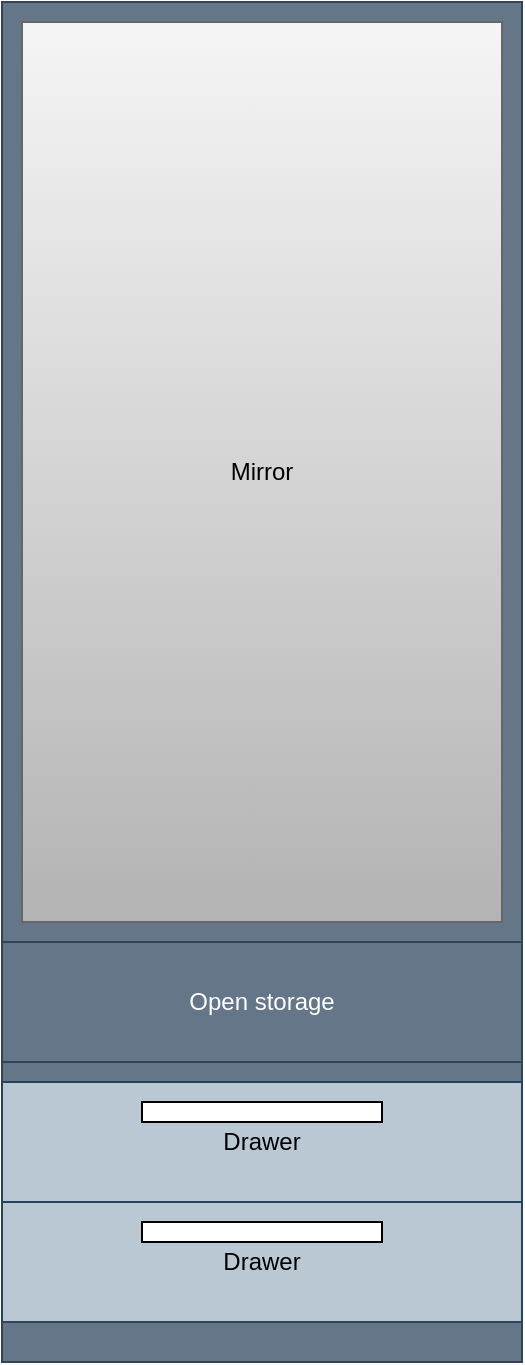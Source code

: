 <mxfile version="21.7.2" type="github">
  <diagram name="Page-1" id="9VbQ1mY3L3MNbCG2sNTF">
    <mxGraphModel dx="1306" dy="747" grid="1" gridSize="10" guides="1" tooltips="1" connect="1" arrows="1" fold="1" page="1" pageScale="1" pageWidth="827" pageHeight="1169" math="0" shadow="0">
      <root>
        <mxCell id="0" />
        <mxCell id="1" parent="0" />
        <mxCell id="vS4yu5ZuSn0tBncO9qDH-1" value="" style="rounded=0;whiteSpace=wrap;html=1;fillColor=#647687;fontColor=#ffffff;strokeColor=#314354;" vertex="1" parent="1">
          <mxGeometry x="260" y="50" width="260" height="470" as="geometry" />
        </mxCell>
        <mxCell id="vS4yu5ZuSn0tBncO9qDH-2" value="Open storage" style="rounded=0;whiteSpace=wrap;html=1;fillColor=#647687;fontColor=#ffffff;strokeColor=#314354;" vertex="1" parent="1">
          <mxGeometry x="260" y="520" width="260" height="60" as="geometry" />
        </mxCell>
        <mxCell id="vS4yu5ZuSn0tBncO9qDH-3" value="" style="rounded=0;whiteSpace=wrap;html=1;fillColor=#647687;fontColor=#ffffff;strokeColor=#314354;" vertex="1" parent="1">
          <mxGeometry x="260" y="580" width="260" height="10" as="geometry" />
        </mxCell>
        <mxCell id="vS4yu5ZuSn0tBncO9qDH-4" value="Drawer" style="rounded=0;whiteSpace=wrap;html=1;fillColor=#bac8d3;strokeColor=#23445d;" vertex="1" parent="1">
          <mxGeometry x="260" y="590" width="260" height="60" as="geometry" />
        </mxCell>
        <mxCell id="vS4yu5ZuSn0tBncO9qDH-5" value="Drawer" style="rounded=0;whiteSpace=wrap;html=1;fillColor=#bac8d3;strokeColor=#23445d;" vertex="1" parent="1">
          <mxGeometry x="260" y="650" width="260" height="60" as="geometry" />
        </mxCell>
        <mxCell id="vS4yu5ZuSn0tBncO9qDH-6" value="" style="rounded=0;whiteSpace=wrap;html=1;fillColor=#647687;fontColor=#ffffff;strokeColor=#314354;" vertex="1" parent="1">
          <mxGeometry x="260" y="710" width="260" height="20" as="geometry" />
        </mxCell>
        <mxCell id="vS4yu5ZuSn0tBncO9qDH-7" value="Mirror" style="rounded=0;whiteSpace=wrap;html=1;fillColor=#f5f5f5;gradientColor=#b3b3b3;strokeColor=#666666;" vertex="1" parent="1">
          <mxGeometry x="270" y="60" width="240" height="450" as="geometry" />
        </mxCell>
        <mxCell id="vS4yu5ZuSn0tBncO9qDH-8" value="" style="rounded=0;whiteSpace=wrap;html=1;" vertex="1" parent="1">
          <mxGeometry x="330" y="600" width="120" height="10" as="geometry" />
        </mxCell>
        <mxCell id="vS4yu5ZuSn0tBncO9qDH-9" value="" style="rounded=0;whiteSpace=wrap;html=1;" vertex="1" parent="1">
          <mxGeometry x="330" y="660" width="120" height="10" as="geometry" />
        </mxCell>
      </root>
    </mxGraphModel>
  </diagram>
</mxfile>
